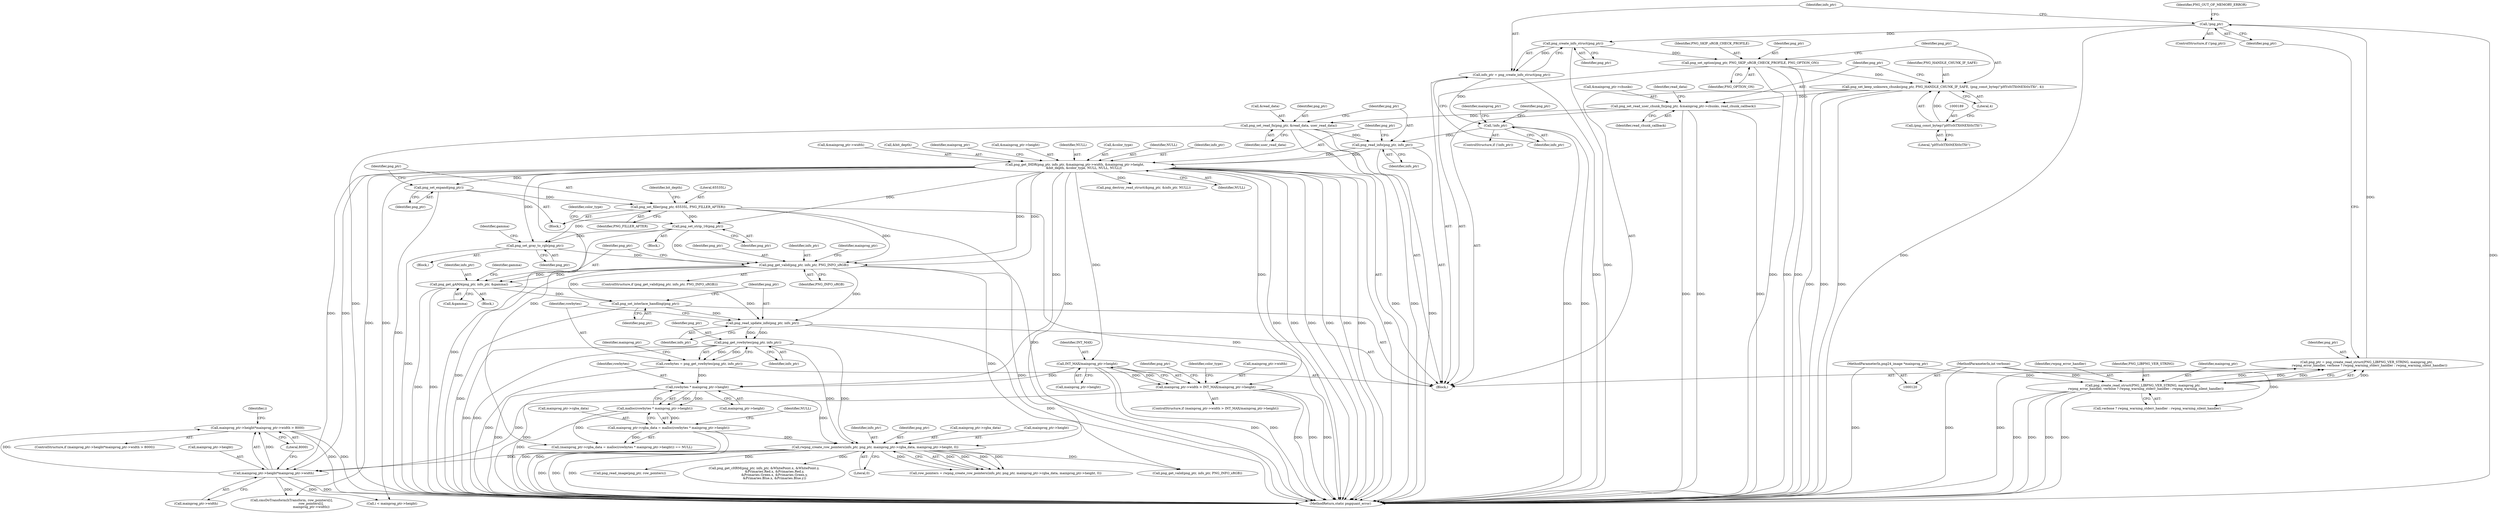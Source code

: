 digraph "0_pngquant_b7c217680cda02dddced245d237ebe8c383be285@API" {
"1000625" [label="(Call,mainprog_ptr->height*mainprog_ptr->width > 8000)"];
"1000626" [label="(Call,mainprog_ptr->height*mainprog_ptr->width)"];
"1000210" [label="(Call,png_get_IHDR(png_ptr, info_ptr, &mainprog_ptr->width, &mainprog_ptr->height,\n                  &bit_depth, &color_type, NULL, NULL, NULL))"];
"1000207" [label="(Call,png_read_info(png_ptr, info_ptr))"];
"1000202" [label="(Call,png_set_read_fn(png_ptr, &read_data, user_read_data))"];
"1000192" [label="(Call,png_set_read_user_chunk_fn(png_ptr, &mainprog_ptr->chunks, read_chunk_callback))"];
"1000185" [label="(Call,png_set_keep_unknown_chunks(png_ptr, PNG_HANDLE_CHUNK_IF_SAFE, (png_const_bytep)\"pHYs\0iTXt\0tEXt\0zTXt\", 4))"];
"1000181" [label="(Call,png_set_option(png_ptr, PNG_SKIP_sRGB_CHECK_PROFILE, PNG_OPTION_ON))"];
"1000154" [label="(Call,png_create_info_struct(png_ptr))"];
"1000147" [label="(Call,!png_ptr)"];
"1000136" [label="(Call,png_ptr = png_create_read_struct(PNG_LIBPNG_VER_STRING, mainprog_ptr,\n      rwpng_error_handler, verbose ? rwpng_warning_stderr_handler : rwpng_warning_silent_handler))"];
"1000138" [label="(Call,png_create_read_struct(PNG_LIBPNG_VER_STRING, mainprog_ptr,\n      rwpng_error_handler, verbose ? rwpng_warning_stderr_handler : rwpng_warning_silent_handler))"];
"1000122" [label="(MethodParameterIn,png24_image *mainprog_ptr)"];
"1000123" [label="(MethodParameterIn,int verbose)"];
"1000188" [label="(Call,(png_const_bytep)\"pHYs\0iTXt\0tEXt\0zTXt\")"];
"1000157" [label="(Call,!info_ptr)"];
"1000152" [label="(Call,info_ptr = png_create_info_struct(png_ptr))"];
"1000382" [label="(Call,rwpng_create_row_pointers(info_ptr, png_ptr, mainprog_ptr->rgba_data, mainprog_ptr->height, 0))"];
"1000351" [label="(Call,png_get_rowbytes(png_ptr, info_ptr))"];
"1000346" [label="(Call,png_read_update_info(png_ptr, info_ptr))"];
"1000344" [label="(Call,png_set_interlace_handling(png_ptr))"];
"1000279" [label="(Call,png_get_valid(png_ptr, info_ptr, PNG_INFO_sRGB))"];
"1000264" [label="(Call,png_set_strip_16(png_ptr))"];
"1000255" [label="(Call,png_set_filler(png_ptr, 65535L, PNG_FILLER_AFTER))"];
"1000253" [label="(Call,png_set_expand(png_ptr))"];
"1000272" [label="(Call,png_set_gray_to_rgb(png_ptr))"];
"1000296" [label="(Call,png_get_gAMA(png_ptr, info_ptr, &gamma))"];
"1000356" [label="(Call,mainprog_ptr->rgba_data = malloc(rowbytes * mainprog_ptr->height))"];
"1000360" [label="(Call,malloc(rowbytes * mainprog_ptr->height))"];
"1000361" [label="(Call,rowbytes * mainprog_ptr->height)"];
"1000349" [label="(Call,rowbytes = png_get_rowbytes(png_ptr, info_ptr))"];
"1000233" [label="(Call,INT_MAX/mainprog_ptr->height)"];
"1000229" [label="(Call,mainprog_ptr->width > INT_MAX/mainprog_ptr->height)"];
"1000624" [label="(ControlStructure,if (mainprog_ptr->height*mainprog_ptr->width > 8000))"];
"1000263" [label="(Block,)"];
"1000357" [label="(Call,mainprog_ptr->rgba_data)"];
"1000272" [label="(Call,png_set_gray_to_rgb(png_ptr))"];
"1000156" [label="(ControlStructure,if (!info_ptr))"];
"1000191" [label="(Literal,4)"];
"1000384" [label="(Identifier,png_ptr)"];
"1000392" [label="(Call,png_read_image(png_ptr, row_pointers))"];
"1000257" [label="(Literal,65535L)"];
"1000250" [label="(Identifier,color_type)"];
"1000639" [label="(Call,i < mainprog_ptr->height)"];
"1000213" [label="(Call,&mainprog_ptr->width)"];
"1000280" [label="(Identifier,png_ptr)"];
"1000360" [label="(Call,malloc(rowbytes * mainprog_ptr->height))"];
"1000490" [label="(Call,png_get_cHRM(png_ptr, info_ptr, &WhitePoint.x, &WhitePoint.y,\n                     &Primaries.Red.x, &Primaries.Red.y,\n                     &Primaries.Green.x, &Primaries.Green.y,\n                     &Primaries.Blue.x, &Primaries.Blue.y))"];
"1000297" [label="(Identifier,png_ptr)"];
"1000192" [label="(Call,png_set_read_user_chunk_fn(png_ptr, &mainprog_ptr->chunks, read_chunk_callback))"];
"1000229" [label="(Call,mainprog_ptr->width > INT_MAX/mainprog_ptr->height)"];
"1000691" [label="(MethodReturn,static pngquant_error)"];
"1000281" [label="(Identifier,info_ptr)"];
"1000625" [label="(Call,mainprog_ptr->height*mainprog_ptr->width > 8000)"];
"1000154" [label="(Call,png_create_info_struct(png_ptr))"];
"1000254" [label="(Identifier,png_ptr)"];
"1000345" [label="(Identifier,png_ptr)"];
"1000304" [label="(Identifier,gamma)"];
"1000391" [label="(Literal,0)"];
"1000239" [label="(Call,png_destroy_read_struct(&png_ptr, &info_ptr, NULL))"];
"1000282" [label="(Identifier,PNG_INFO_sRGB)"];
"1000230" [label="(Call,mainprog_ptr->width)"];
"1000366" [label="(Identifier,NULL)"];
"1000278" [label="(ControlStructure,if (png_get_valid(png_ptr, info_ptr, PNG_INFO_sRGB)))"];
"1000349" [label="(Call,rowbytes = png_get_rowbytes(png_ptr, info_ptr))"];
"1000344" [label="(Call,png_set_interlace_handling(png_ptr))"];
"1000186" [label="(Identifier,png_ptr)"];
"1000147" [label="(Call,!png_ptr)"];
"1000183" [label="(Identifier,PNG_SKIP_sRGB_CHECK_PROFILE)"];
"1000212" [label="(Identifier,info_ptr)"];
"1000356" [label="(Call,mainprog_ptr->rgba_data = malloc(rowbytes * mainprog_ptr->height))"];
"1000380" [label="(Call,row_pointers = rwpng_create_row_pointers(info_ptr, png_ptr, mainprog_ptr->rgba_data, mainprog_ptr->height, 0))"];
"1000228" [label="(ControlStructure,if (mainprog_ptr->width > INT_MAX/mainprog_ptr->height))"];
"1000361" [label="(Call,rowbytes * mainprog_ptr->height)"];
"1000123" [label="(MethodParameterIn,int verbose)"];
"1000185" [label="(Call,png_set_keep_unknown_chunks(png_ptr, PNG_HANDLE_CHUNK_IF_SAFE, (png_const_bytep)\"pHYs\0iTXt\0tEXt\0zTXt\", 4))"];
"1000627" [label="(Call,mainprog_ptr->height)"];
"1000382" [label="(Call,rwpng_create_row_pointers(info_ptr, png_ptr, mainprog_ptr->rgba_data, mainprog_ptr->height, 0))"];
"1000261" [label="(Identifier,bit_depth)"];
"1000142" [label="(Call,verbose ? rwpng_warning_stderr_handler : rwpng_warning_silent_handler)"];
"1000286" [label="(Identifier,mainprog_ptr)"];
"1000211" [label="(Identifier,png_ptr)"];
"1000203" [label="(Identifier,png_ptr)"];
"1000148" [label="(Identifier,png_ptr)"];
"1000647" [label="(Call,cmsDoTransform(hTransform, row_pointers[i],\n                                       row_pointers[i],\n                                       mainprog_ptr->width))"];
"1000170" [label="(Identifier,mainprog_ptr)"];
"1000140" [label="(Identifier,mainprog_ptr)"];
"1000299" [label="(Call,&gamma)"];
"1000363" [label="(Call,mainprog_ptr->height)"];
"1000350" [label="(Identifier,rowbytes)"];
"1000184" [label="(Identifier,PNG_OPTION_ON)"];
"1000385" [label="(Call,mainprog_ptr->rgba_data)"];
"1000190" [label="(Literal,\"pHYs\0iTXt\0tEXt\0zTXt\")"];
"1000182" [label="(Identifier,png_ptr)"];
"1000141" [label="(Identifier,rwpng_error_handler)"];
"1000346" [label="(Call,png_read_update_info(png_ptr, info_ptr))"];
"1000233" [label="(Call,INT_MAX/mainprog_ptr->height)"];
"1000151" [label="(Identifier,PNG_OUT_OF_MEMORY_ERROR)"];
"1000221" [label="(Call,&bit_depth)"];
"1000139" [label="(Identifier,PNG_LIBPNG_VER_STRING)"];
"1000207" [label="(Call,png_read_info(png_ptr, info_ptr))"];
"1000235" [label="(Call,mainprog_ptr->height)"];
"1000298" [label="(Identifier,info_ptr)"];
"1000231" [label="(Identifier,mainprog_ptr)"];
"1000474" [label="(Call,png_get_valid(png_ptr, info_ptr, PNG_INFO_sRGB))"];
"1000630" [label="(Call,mainprog_ptr->width)"];
"1000217" [label="(Call,&mainprog_ptr->height)"];
"1000157" [label="(Call,!info_ptr)"];
"1000138" [label="(Call,png_create_read_struct(PNG_LIBPNG_VER_STRING, mainprog_ptr,\n      rwpng_error_handler, verbose ? rwpng_warning_stderr_handler : rwpng_warning_silent_handler))"];
"1000295" [label="(Block,)"];
"1000352" [label="(Identifier,png_ptr)"];
"1000158" [label="(Identifier,info_ptr)"];
"1000225" [label="(Identifier,NULL)"];
"1000187" [label="(Identifier,PNG_HANDLE_CHUNK_IF_SAFE)"];
"1000201" [label="(Identifier,read_data)"];
"1000279" [label="(Call,png_get_valid(png_ptr, info_ptr, PNG_INFO_sRGB))"];
"1000122" [label="(MethodParameterIn,png24_image *mainprog_ptr)"];
"1000209" [label="(Identifier,info_ptr)"];
"1000136" [label="(Call,png_ptr = png_create_read_struct(PNG_LIBPNG_VER_STRING, mainprog_ptr,\n      rwpng_error_handler, verbose ? rwpng_warning_stderr_handler : rwpng_warning_silent_handler))"];
"1000256" [label="(Identifier,png_ptr)"];
"1000296" [label="(Call,png_get_gAMA(png_ptr, info_ptr, &gamma))"];
"1000188" [label="(Call,(png_const_bytep)\"pHYs\0iTXt\0tEXt\0zTXt\")"];
"1000358" [label="(Identifier,mainprog_ptr)"];
"1000181" [label="(Call,png_set_option(png_ptr, PNG_SKIP_sRGB_CHECK_PROFILE, PNG_OPTION_ON))"];
"1000264" [label="(Call,png_set_strip_16(png_ptr))"];
"1000348" [label="(Identifier,info_ptr)"];
"1000206" [label="(Identifier,user_read_data)"];
"1000633" [label="(Literal,8000)"];
"1000153" [label="(Identifier,info_ptr)"];
"1000626" [label="(Call,mainprog_ptr->height*mainprog_ptr->width)"];
"1000223" [label="(Call,&color_type)"];
"1000253" [label="(Call,png_set_expand(png_ptr))"];
"1000351" [label="(Call,png_get_rowbytes(png_ptr, info_ptr))"];
"1000137" [label="(Identifier,png_ptr)"];
"1000234" [label="(Identifier,INT_MAX)"];
"1000388" [label="(Call,mainprog_ptr->height)"];
"1000124" [label="(Block,)"];
"1000202" [label="(Call,png_set_read_fn(png_ptr, &read_data, user_read_data))"];
"1000198" [label="(Identifier,read_chunk_callback)"];
"1000269" [label="(Identifier,color_type)"];
"1000273" [label="(Identifier,png_ptr)"];
"1000146" [label="(ControlStructure,if (!png_ptr))"];
"1000265" [label="(Identifier,png_ptr)"];
"1000162" [label="(Identifier,png_ptr)"];
"1000155" [label="(Identifier,png_ptr)"];
"1000194" [label="(Call,&mainprog_ptr->chunks)"];
"1000271" [label="(Block,)"];
"1000204" [label="(Call,&read_data)"];
"1000383" [label="(Identifier,info_ptr)"];
"1000210" [label="(Call,png_get_IHDR(png_ptr, info_ptr, &mainprog_ptr->width, &mainprog_ptr->height,\n                  &bit_depth, &color_type, NULL, NULL, NULL))"];
"1000258" [label="(Identifier,PNG_FILLER_AFTER)"];
"1000241" [label="(Identifier,png_ptr)"];
"1000208" [label="(Identifier,png_ptr)"];
"1000637" [label="(Identifier,i)"];
"1000227" [label="(Identifier,NULL)"];
"1000347" [label="(Identifier,png_ptr)"];
"1000355" [label="(Call,(mainprog_ptr->rgba_data = malloc(rowbytes * mainprog_ptr->height)) == NULL)"];
"1000193" [label="(Identifier,png_ptr)"];
"1000152" [label="(Call,info_ptr = png_create_info_struct(png_ptr))"];
"1000252" [label="(Block,)"];
"1000353" [label="(Identifier,info_ptr)"];
"1000276" [label="(Identifier,gamma)"];
"1000226" [label="(Identifier,NULL)"];
"1000362" [label="(Identifier,rowbytes)"];
"1000255" [label="(Call,png_set_filler(png_ptr, 65535L, PNG_FILLER_AFTER))"];
"1000625" -> "1000624"  [label="AST: "];
"1000625" -> "1000633"  [label="CFG: "];
"1000626" -> "1000625"  [label="AST: "];
"1000633" -> "1000625"  [label="AST: "];
"1000637" -> "1000625"  [label="CFG: "];
"1000625" -> "1000691"  [label="DDG: "];
"1000625" -> "1000691"  [label="DDG: "];
"1000626" -> "1000625"  [label="DDG: "];
"1000626" -> "1000625"  [label="DDG: "];
"1000626" -> "1000630"  [label="CFG: "];
"1000627" -> "1000626"  [label="AST: "];
"1000630" -> "1000626"  [label="AST: "];
"1000633" -> "1000626"  [label="CFG: "];
"1000626" -> "1000691"  [label="DDG: "];
"1000210" -> "1000626"  [label="DDG: "];
"1000210" -> "1000626"  [label="DDG: "];
"1000382" -> "1000626"  [label="DDG: "];
"1000229" -> "1000626"  [label="DDG: "];
"1000626" -> "1000639"  [label="DDG: "];
"1000626" -> "1000647"  [label="DDG: "];
"1000210" -> "1000124"  [label="AST: "];
"1000210" -> "1000227"  [label="CFG: "];
"1000211" -> "1000210"  [label="AST: "];
"1000212" -> "1000210"  [label="AST: "];
"1000213" -> "1000210"  [label="AST: "];
"1000217" -> "1000210"  [label="AST: "];
"1000221" -> "1000210"  [label="AST: "];
"1000223" -> "1000210"  [label="AST: "];
"1000225" -> "1000210"  [label="AST: "];
"1000226" -> "1000210"  [label="AST: "];
"1000227" -> "1000210"  [label="AST: "];
"1000231" -> "1000210"  [label="CFG: "];
"1000210" -> "1000691"  [label="DDG: "];
"1000210" -> "1000691"  [label="DDG: "];
"1000210" -> "1000691"  [label="DDG: "];
"1000210" -> "1000691"  [label="DDG: "];
"1000210" -> "1000691"  [label="DDG: "];
"1000210" -> "1000691"  [label="DDG: "];
"1000210" -> "1000691"  [label="DDG: "];
"1000207" -> "1000210"  [label="DDG: "];
"1000207" -> "1000210"  [label="DDG: "];
"1000210" -> "1000229"  [label="DDG: "];
"1000210" -> "1000233"  [label="DDG: "];
"1000210" -> "1000239"  [label="DDG: "];
"1000210" -> "1000253"  [label="DDG: "];
"1000210" -> "1000264"  [label="DDG: "];
"1000210" -> "1000272"  [label="DDG: "];
"1000210" -> "1000279"  [label="DDG: "];
"1000210" -> "1000279"  [label="DDG: "];
"1000210" -> "1000361"  [label="DDG: "];
"1000210" -> "1000355"  [label="DDG: "];
"1000210" -> "1000382"  [label="DDG: "];
"1000210" -> "1000639"  [label="DDG: "];
"1000210" -> "1000647"  [label="DDG: "];
"1000207" -> "1000124"  [label="AST: "];
"1000207" -> "1000209"  [label="CFG: "];
"1000208" -> "1000207"  [label="AST: "];
"1000209" -> "1000207"  [label="AST: "];
"1000211" -> "1000207"  [label="CFG: "];
"1000207" -> "1000691"  [label="DDG: "];
"1000202" -> "1000207"  [label="DDG: "];
"1000157" -> "1000207"  [label="DDG: "];
"1000202" -> "1000124"  [label="AST: "];
"1000202" -> "1000206"  [label="CFG: "];
"1000203" -> "1000202"  [label="AST: "];
"1000204" -> "1000202"  [label="AST: "];
"1000206" -> "1000202"  [label="AST: "];
"1000208" -> "1000202"  [label="CFG: "];
"1000202" -> "1000691"  [label="DDG: "];
"1000202" -> "1000691"  [label="DDG: "];
"1000202" -> "1000691"  [label="DDG: "];
"1000192" -> "1000202"  [label="DDG: "];
"1000192" -> "1000124"  [label="AST: "];
"1000192" -> "1000198"  [label="CFG: "];
"1000193" -> "1000192"  [label="AST: "];
"1000194" -> "1000192"  [label="AST: "];
"1000198" -> "1000192"  [label="AST: "];
"1000201" -> "1000192"  [label="CFG: "];
"1000192" -> "1000691"  [label="DDG: "];
"1000192" -> "1000691"  [label="DDG: "];
"1000192" -> "1000691"  [label="DDG: "];
"1000185" -> "1000192"  [label="DDG: "];
"1000185" -> "1000124"  [label="AST: "];
"1000185" -> "1000191"  [label="CFG: "];
"1000186" -> "1000185"  [label="AST: "];
"1000187" -> "1000185"  [label="AST: "];
"1000188" -> "1000185"  [label="AST: "];
"1000191" -> "1000185"  [label="AST: "];
"1000193" -> "1000185"  [label="CFG: "];
"1000185" -> "1000691"  [label="DDG: "];
"1000185" -> "1000691"  [label="DDG: "];
"1000185" -> "1000691"  [label="DDG: "];
"1000181" -> "1000185"  [label="DDG: "];
"1000188" -> "1000185"  [label="DDG: "];
"1000181" -> "1000124"  [label="AST: "];
"1000181" -> "1000184"  [label="CFG: "];
"1000182" -> "1000181"  [label="AST: "];
"1000183" -> "1000181"  [label="AST: "];
"1000184" -> "1000181"  [label="AST: "];
"1000186" -> "1000181"  [label="CFG: "];
"1000181" -> "1000691"  [label="DDG: "];
"1000181" -> "1000691"  [label="DDG: "];
"1000181" -> "1000691"  [label="DDG: "];
"1000154" -> "1000181"  [label="DDG: "];
"1000154" -> "1000152"  [label="AST: "];
"1000154" -> "1000155"  [label="CFG: "];
"1000155" -> "1000154"  [label="AST: "];
"1000152" -> "1000154"  [label="CFG: "];
"1000154" -> "1000691"  [label="DDG: "];
"1000154" -> "1000152"  [label="DDG: "];
"1000147" -> "1000154"  [label="DDG: "];
"1000147" -> "1000146"  [label="AST: "];
"1000147" -> "1000148"  [label="CFG: "];
"1000148" -> "1000147"  [label="AST: "];
"1000151" -> "1000147"  [label="CFG: "];
"1000153" -> "1000147"  [label="CFG: "];
"1000147" -> "1000691"  [label="DDG: "];
"1000147" -> "1000691"  [label="DDG: "];
"1000136" -> "1000147"  [label="DDG: "];
"1000136" -> "1000124"  [label="AST: "];
"1000136" -> "1000138"  [label="CFG: "];
"1000137" -> "1000136"  [label="AST: "];
"1000138" -> "1000136"  [label="AST: "];
"1000148" -> "1000136"  [label="CFG: "];
"1000136" -> "1000691"  [label="DDG: "];
"1000138" -> "1000136"  [label="DDG: "];
"1000138" -> "1000136"  [label="DDG: "];
"1000138" -> "1000136"  [label="DDG: "];
"1000138" -> "1000136"  [label="DDG: "];
"1000138" -> "1000142"  [label="CFG: "];
"1000139" -> "1000138"  [label="AST: "];
"1000140" -> "1000138"  [label="AST: "];
"1000141" -> "1000138"  [label="AST: "];
"1000142" -> "1000138"  [label="AST: "];
"1000138" -> "1000691"  [label="DDG: "];
"1000138" -> "1000691"  [label="DDG: "];
"1000138" -> "1000691"  [label="DDG: "];
"1000138" -> "1000691"  [label="DDG: "];
"1000122" -> "1000138"  [label="DDG: "];
"1000123" -> "1000138"  [label="DDG: "];
"1000122" -> "1000120"  [label="AST: "];
"1000122" -> "1000691"  [label="DDG: "];
"1000123" -> "1000120"  [label="AST: "];
"1000123" -> "1000691"  [label="DDG: "];
"1000123" -> "1000142"  [label="DDG: "];
"1000188" -> "1000190"  [label="CFG: "];
"1000189" -> "1000188"  [label="AST: "];
"1000190" -> "1000188"  [label="AST: "];
"1000191" -> "1000188"  [label="CFG: "];
"1000157" -> "1000156"  [label="AST: "];
"1000157" -> "1000158"  [label="CFG: "];
"1000158" -> "1000157"  [label="AST: "];
"1000162" -> "1000157"  [label="CFG: "];
"1000170" -> "1000157"  [label="CFG: "];
"1000157" -> "1000691"  [label="DDG: "];
"1000157" -> "1000691"  [label="DDG: "];
"1000152" -> "1000157"  [label="DDG: "];
"1000152" -> "1000124"  [label="AST: "];
"1000153" -> "1000152"  [label="AST: "];
"1000158" -> "1000152"  [label="CFG: "];
"1000152" -> "1000691"  [label="DDG: "];
"1000382" -> "1000380"  [label="AST: "];
"1000382" -> "1000391"  [label="CFG: "];
"1000383" -> "1000382"  [label="AST: "];
"1000384" -> "1000382"  [label="AST: "];
"1000385" -> "1000382"  [label="AST: "];
"1000388" -> "1000382"  [label="AST: "];
"1000391" -> "1000382"  [label="AST: "];
"1000380" -> "1000382"  [label="CFG: "];
"1000382" -> "1000691"  [label="DDG: "];
"1000382" -> "1000691"  [label="DDG: "];
"1000382" -> "1000691"  [label="DDG: "];
"1000382" -> "1000380"  [label="DDG: "];
"1000382" -> "1000380"  [label="DDG: "];
"1000382" -> "1000380"  [label="DDG: "];
"1000382" -> "1000380"  [label="DDG: "];
"1000382" -> "1000380"  [label="DDG: "];
"1000351" -> "1000382"  [label="DDG: "];
"1000351" -> "1000382"  [label="DDG: "];
"1000356" -> "1000382"  [label="DDG: "];
"1000361" -> "1000382"  [label="DDG: "];
"1000382" -> "1000392"  [label="DDG: "];
"1000382" -> "1000474"  [label="DDG: "];
"1000382" -> "1000490"  [label="DDG: "];
"1000351" -> "1000349"  [label="AST: "];
"1000351" -> "1000353"  [label="CFG: "];
"1000352" -> "1000351"  [label="AST: "];
"1000353" -> "1000351"  [label="AST: "];
"1000349" -> "1000351"  [label="CFG: "];
"1000351" -> "1000691"  [label="DDG: "];
"1000351" -> "1000691"  [label="DDG: "];
"1000351" -> "1000349"  [label="DDG: "];
"1000351" -> "1000349"  [label="DDG: "];
"1000346" -> "1000351"  [label="DDG: "];
"1000346" -> "1000351"  [label="DDG: "];
"1000346" -> "1000124"  [label="AST: "];
"1000346" -> "1000348"  [label="CFG: "];
"1000347" -> "1000346"  [label="AST: "];
"1000348" -> "1000346"  [label="AST: "];
"1000350" -> "1000346"  [label="CFG: "];
"1000346" -> "1000691"  [label="DDG: "];
"1000344" -> "1000346"  [label="DDG: "];
"1000296" -> "1000346"  [label="DDG: "];
"1000279" -> "1000346"  [label="DDG: "];
"1000344" -> "1000124"  [label="AST: "];
"1000344" -> "1000345"  [label="CFG: "];
"1000345" -> "1000344"  [label="AST: "];
"1000347" -> "1000344"  [label="CFG: "];
"1000344" -> "1000691"  [label="DDG: "];
"1000279" -> "1000344"  [label="DDG: "];
"1000296" -> "1000344"  [label="DDG: "];
"1000279" -> "1000278"  [label="AST: "];
"1000279" -> "1000282"  [label="CFG: "];
"1000280" -> "1000279"  [label="AST: "];
"1000281" -> "1000279"  [label="AST: "];
"1000282" -> "1000279"  [label="AST: "];
"1000286" -> "1000279"  [label="CFG: "];
"1000297" -> "1000279"  [label="CFG: "];
"1000279" -> "1000691"  [label="DDG: "];
"1000279" -> "1000691"  [label="DDG: "];
"1000264" -> "1000279"  [label="DDG: "];
"1000272" -> "1000279"  [label="DDG: "];
"1000255" -> "1000279"  [label="DDG: "];
"1000279" -> "1000296"  [label="DDG: "];
"1000279" -> "1000296"  [label="DDG: "];
"1000279" -> "1000474"  [label="DDG: "];
"1000264" -> "1000263"  [label="AST: "];
"1000264" -> "1000265"  [label="CFG: "];
"1000265" -> "1000264"  [label="AST: "];
"1000269" -> "1000264"  [label="CFG: "];
"1000264" -> "1000691"  [label="DDG: "];
"1000255" -> "1000264"  [label="DDG: "];
"1000264" -> "1000272"  [label="DDG: "];
"1000255" -> "1000252"  [label="AST: "];
"1000255" -> "1000258"  [label="CFG: "];
"1000256" -> "1000255"  [label="AST: "];
"1000257" -> "1000255"  [label="AST: "];
"1000258" -> "1000255"  [label="AST: "];
"1000261" -> "1000255"  [label="CFG: "];
"1000255" -> "1000691"  [label="DDG: "];
"1000255" -> "1000691"  [label="DDG: "];
"1000253" -> "1000255"  [label="DDG: "];
"1000255" -> "1000272"  [label="DDG: "];
"1000253" -> "1000252"  [label="AST: "];
"1000253" -> "1000254"  [label="CFG: "];
"1000254" -> "1000253"  [label="AST: "];
"1000256" -> "1000253"  [label="CFG: "];
"1000253" -> "1000691"  [label="DDG: "];
"1000272" -> "1000271"  [label="AST: "];
"1000272" -> "1000273"  [label="CFG: "];
"1000273" -> "1000272"  [label="AST: "];
"1000276" -> "1000272"  [label="CFG: "];
"1000272" -> "1000691"  [label="DDG: "];
"1000296" -> "1000295"  [label="AST: "];
"1000296" -> "1000299"  [label="CFG: "];
"1000297" -> "1000296"  [label="AST: "];
"1000298" -> "1000296"  [label="AST: "];
"1000299" -> "1000296"  [label="AST: "];
"1000304" -> "1000296"  [label="CFG: "];
"1000296" -> "1000691"  [label="DDG: "];
"1000296" -> "1000691"  [label="DDG: "];
"1000356" -> "1000355"  [label="AST: "];
"1000356" -> "1000360"  [label="CFG: "];
"1000357" -> "1000356"  [label="AST: "];
"1000360" -> "1000356"  [label="AST: "];
"1000366" -> "1000356"  [label="CFG: "];
"1000356" -> "1000691"  [label="DDG: "];
"1000356" -> "1000691"  [label="DDG: "];
"1000356" -> "1000355"  [label="DDG: "];
"1000360" -> "1000356"  [label="DDG: "];
"1000360" -> "1000361"  [label="CFG: "];
"1000361" -> "1000360"  [label="AST: "];
"1000360" -> "1000691"  [label="DDG: "];
"1000360" -> "1000355"  [label="DDG: "];
"1000361" -> "1000360"  [label="DDG: "];
"1000361" -> "1000360"  [label="DDG: "];
"1000361" -> "1000363"  [label="CFG: "];
"1000362" -> "1000361"  [label="AST: "];
"1000363" -> "1000361"  [label="AST: "];
"1000361" -> "1000691"  [label="DDG: "];
"1000361" -> "1000691"  [label="DDG: "];
"1000349" -> "1000361"  [label="DDG: "];
"1000233" -> "1000361"  [label="DDG: "];
"1000349" -> "1000124"  [label="AST: "];
"1000350" -> "1000349"  [label="AST: "];
"1000358" -> "1000349"  [label="CFG: "];
"1000349" -> "1000691"  [label="DDG: "];
"1000233" -> "1000229"  [label="AST: "];
"1000233" -> "1000235"  [label="CFG: "];
"1000234" -> "1000233"  [label="AST: "];
"1000235" -> "1000233"  [label="AST: "];
"1000229" -> "1000233"  [label="CFG: "];
"1000233" -> "1000691"  [label="DDG: "];
"1000233" -> "1000691"  [label="DDG: "];
"1000233" -> "1000229"  [label="DDG: "];
"1000233" -> "1000229"  [label="DDG: "];
"1000229" -> "1000228"  [label="AST: "];
"1000230" -> "1000229"  [label="AST: "];
"1000241" -> "1000229"  [label="CFG: "];
"1000250" -> "1000229"  [label="CFG: "];
"1000229" -> "1000691"  [label="DDG: "];
"1000229" -> "1000691"  [label="DDG: "];
"1000229" -> "1000691"  [label="DDG: "];
}

